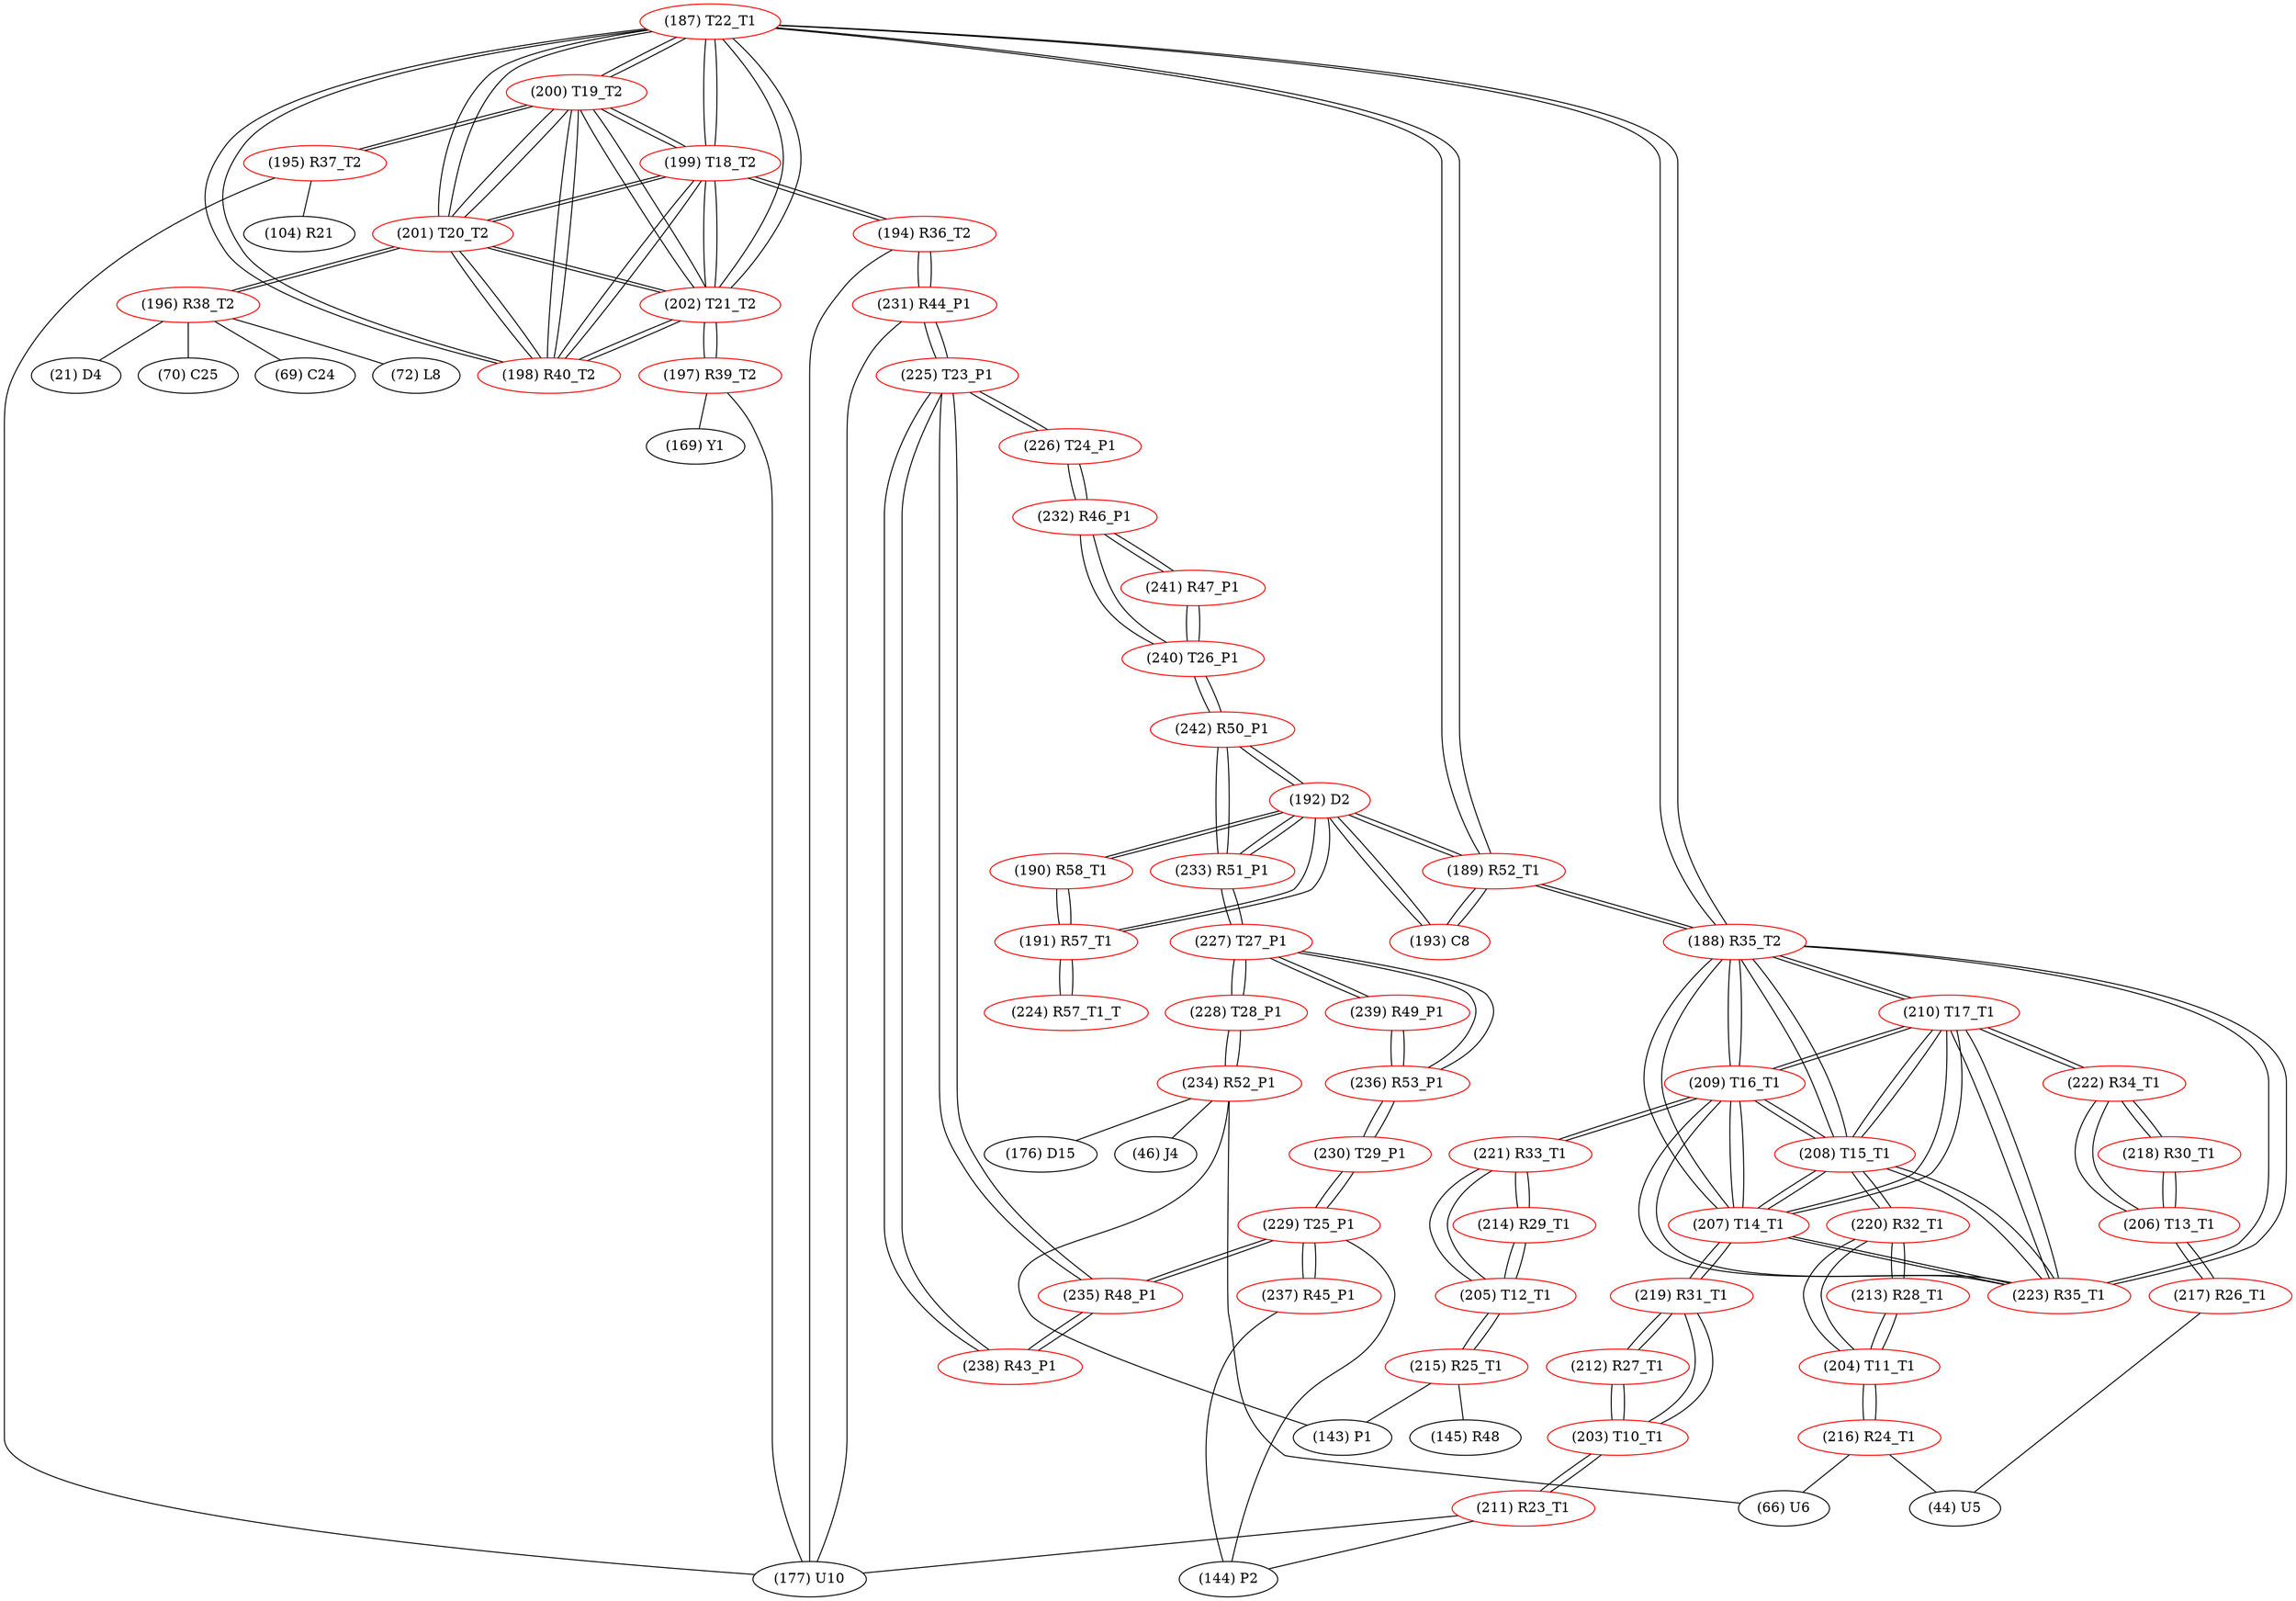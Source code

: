 graph {
	187 [label="(187) T22_T1" color=red]
	200 [label="(200) T19_T2"]
	199 [label="(199) T18_T2"]
	198 [label="(198) R40_T2"]
	202 [label="(202) T21_T2"]
	201 [label="(201) T20_T2"]
	189 [label="(189) R52_T1"]
	188 [label="(188) R35_T2"]
	188 [label="(188) R35_T2" color=red]
	209 [label="(209) T16_T1"]
	208 [label="(208) T15_T1"]
	223 [label="(223) R35_T1"]
	207 [label="(207) T14_T1"]
	210 [label="(210) T17_T1"]
	189 [label="(189) R52_T1"]
	187 [label="(187) T22_T1"]
	189 [label="(189) R52_T1" color=red]
	192 [label="(192) D2"]
	193 [label="(193) C8"]
	188 [label="(188) R35_T2"]
	187 [label="(187) T22_T1"]
	190 [label="(190) R58_T1" color=red]
	191 [label="(191) R57_T1"]
	192 [label="(192) D2"]
	191 [label="(191) R57_T1" color=red]
	190 [label="(190) R58_T1"]
	192 [label="(192) D2"]
	224 [label="(224) R57_T1_T"]
	192 [label="(192) D2" color=red]
	189 [label="(189) R52_T1"]
	193 [label="(193) C8"]
	190 [label="(190) R58_T1"]
	191 [label="(191) R57_T1"]
	233 [label="(233) R51_P1"]
	242 [label="(242) R50_P1"]
	193 [label="(193) C8" color=red]
	192 [label="(192) D2"]
	189 [label="(189) R52_T1"]
	194 [label="(194) R36_T2" color=red]
	177 [label="(177) U10"]
	231 [label="(231) R44_P1"]
	199 [label="(199) T18_T2"]
	195 [label="(195) R37_T2" color=red]
	104 [label="(104) R21"]
	177 [label="(177) U10"]
	200 [label="(200) T19_T2"]
	196 [label="(196) R38_T2" color=red]
	70 [label="(70) C25"]
	69 [label="(69) C24"]
	72 [label="(72) L8"]
	21 [label="(21) D4"]
	201 [label="(201) T20_T2"]
	197 [label="(197) R39_T2" color=red]
	169 [label="(169) Y1"]
	177 [label="(177) U10"]
	202 [label="(202) T21_T2"]
	198 [label="(198) R40_T2" color=red]
	187 [label="(187) T22_T1"]
	200 [label="(200) T19_T2"]
	199 [label="(199) T18_T2"]
	202 [label="(202) T21_T2"]
	201 [label="(201) T20_T2"]
	199 [label="(199) T18_T2" color=red]
	187 [label="(187) T22_T1"]
	200 [label="(200) T19_T2"]
	198 [label="(198) R40_T2"]
	202 [label="(202) T21_T2"]
	201 [label="(201) T20_T2"]
	194 [label="(194) R36_T2"]
	200 [label="(200) T19_T2" color=red]
	187 [label="(187) T22_T1"]
	199 [label="(199) T18_T2"]
	198 [label="(198) R40_T2"]
	202 [label="(202) T21_T2"]
	201 [label="(201) T20_T2"]
	195 [label="(195) R37_T2"]
	201 [label="(201) T20_T2" color=red]
	187 [label="(187) T22_T1"]
	200 [label="(200) T19_T2"]
	199 [label="(199) T18_T2"]
	198 [label="(198) R40_T2"]
	202 [label="(202) T21_T2"]
	196 [label="(196) R38_T2"]
	202 [label="(202) T21_T2" color=red]
	187 [label="(187) T22_T1"]
	200 [label="(200) T19_T2"]
	199 [label="(199) T18_T2"]
	198 [label="(198) R40_T2"]
	201 [label="(201) T20_T2"]
	197 [label="(197) R39_T2"]
	203 [label="(203) T10_T1" color=red]
	211 [label="(211) R23_T1"]
	219 [label="(219) R31_T1"]
	212 [label="(212) R27_T1"]
	204 [label="(204) T11_T1" color=red]
	216 [label="(216) R24_T1"]
	220 [label="(220) R32_T1"]
	213 [label="(213) R28_T1"]
	205 [label="(205) T12_T1" color=red]
	221 [label="(221) R33_T1"]
	214 [label="(214) R29_T1"]
	215 [label="(215) R25_T1"]
	206 [label="(206) T13_T1" color=red]
	218 [label="(218) R30_T1"]
	222 [label="(222) R34_T1"]
	217 [label="(217) R26_T1"]
	207 [label="(207) T14_T1" color=red]
	209 [label="(209) T16_T1"]
	208 [label="(208) T15_T1"]
	223 [label="(223) R35_T1"]
	210 [label="(210) T17_T1"]
	188 [label="(188) R35_T2"]
	219 [label="(219) R31_T1"]
	208 [label="(208) T15_T1" color=red]
	209 [label="(209) T16_T1"]
	223 [label="(223) R35_T1"]
	207 [label="(207) T14_T1"]
	210 [label="(210) T17_T1"]
	188 [label="(188) R35_T2"]
	220 [label="(220) R32_T1"]
	209 [label="(209) T16_T1" color=red]
	208 [label="(208) T15_T1"]
	223 [label="(223) R35_T1"]
	207 [label="(207) T14_T1"]
	210 [label="(210) T17_T1"]
	188 [label="(188) R35_T2"]
	221 [label="(221) R33_T1"]
	210 [label="(210) T17_T1" color=red]
	209 [label="(209) T16_T1"]
	208 [label="(208) T15_T1"]
	223 [label="(223) R35_T1"]
	207 [label="(207) T14_T1"]
	188 [label="(188) R35_T2"]
	222 [label="(222) R34_T1"]
	211 [label="(211) R23_T1" color=red]
	177 [label="(177) U10"]
	144 [label="(144) P2"]
	203 [label="(203) T10_T1"]
	212 [label="(212) R27_T1" color=red]
	203 [label="(203) T10_T1"]
	219 [label="(219) R31_T1"]
	213 [label="(213) R28_T1" color=red]
	220 [label="(220) R32_T1"]
	204 [label="(204) T11_T1"]
	214 [label="(214) R29_T1" color=red]
	221 [label="(221) R33_T1"]
	205 [label="(205) T12_T1"]
	215 [label="(215) R25_T1" color=red]
	145 [label="(145) R48"]
	143 [label="(143) P1"]
	205 [label="(205) T12_T1"]
	216 [label="(216) R24_T1" color=red]
	44 [label="(44) U5"]
	66 [label="(66) U6"]
	204 [label="(204) T11_T1"]
	217 [label="(217) R26_T1" color=red]
	44 [label="(44) U5"]
	206 [label="(206) T13_T1"]
	218 [label="(218) R30_T1" color=red]
	222 [label="(222) R34_T1"]
	206 [label="(206) T13_T1"]
	219 [label="(219) R31_T1" color=red]
	203 [label="(203) T10_T1"]
	212 [label="(212) R27_T1"]
	207 [label="(207) T14_T1"]
	220 [label="(220) R32_T1" color=red]
	208 [label="(208) T15_T1"]
	213 [label="(213) R28_T1"]
	204 [label="(204) T11_T1"]
	221 [label="(221) R33_T1" color=red]
	209 [label="(209) T16_T1"]
	214 [label="(214) R29_T1"]
	205 [label="(205) T12_T1"]
	222 [label="(222) R34_T1" color=red]
	210 [label="(210) T17_T1"]
	218 [label="(218) R30_T1"]
	206 [label="(206) T13_T1"]
	223 [label="(223) R35_T1" color=red]
	209 [label="(209) T16_T1"]
	208 [label="(208) T15_T1"]
	207 [label="(207) T14_T1"]
	210 [label="(210) T17_T1"]
	188 [label="(188) R35_T2"]
	224 [label="(224) R57_T1_T" color=red]
	191 [label="(191) R57_T1"]
	225 [label="(225) T23_P1" color=red]
	235 [label="(235) R48_P1"]
	238 [label="(238) R43_P1"]
	226 [label="(226) T24_P1"]
	231 [label="(231) R44_P1"]
	226 [label="(226) T24_P1" color=red]
	232 [label="(232) R46_P1"]
	225 [label="(225) T23_P1"]
	227 [label="(227) T27_P1" color=red]
	233 [label="(233) R51_P1"]
	228 [label="(228) T28_P1"]
	236 [label="(236) R53_P1"]
	239 [label="(239) R49_P1"]
	228 [label="(228) T28_P1" color=red]
	234 [label="(234) R52_P1"]
	227 [label="(227) T27_P1"]
	229 [label="(229) T25_P1" color=red]
	230 [label="(230) T29_P1"]
	235 [label="(235) R48_P1"]
	237 [label="(237) R45_P1"]
	144 [label="(144) P2"]
	230 [label="(230) T29_P1" color=red]
	229 [label="(229) T25_P1"]
	236 [label="(236) R53_P1"]
	231 [label="(231) R44_P1" color=red]
	177 [label="(177) U10"]
	194 [label="(194) R36_T2"]
	225 [label="(225) T23_P1"]
	232 [label="(232) R46_P1" color=red]
	240 [label="(240) T26_P1"]
	241 [label="(241) R47_P1"]
	226 [label="(226) T24_P1"]
	233 [label="(233) R51_P1" color=red]
	227 [label="(227) T27_P1"]
	242 [label="(242) R50_P1"]
	192 [label="(192) D2"]
	234 [label="(234) R52_P1" color=red]
	176 [label="(176) D15"]
	46 [label="(46) J4"]
	143 [label="(143) P1"]
	66 [label="(66) U6"]
	228 [label="(228) T28_P1"]
	235 [label="(235) R48_P1" color=red]
	229 [label="(229) T25_P1"]
	225 [label="(225) T23_P1"]
	238 [label="(238) R43_P1"]
	236 [label="(236) R53_P1" color=red]
	230 [label="(230) T29_P1"]
	227 [label="(227) T27_P1"]
	239 [label="(239) R49_P1"]
	237 [label="(237) R45_P1" color=red]
	229 [label="(229) T25_P1"]
	144 [label="(144) P2"]
	238 [label="(238) R43_P1" color=red]
	235 [label="(235) R48_P1"]
	225 [label="(225) T23_P1"]
	239 [label="(239) R49_P1" color=red]
	227 [label="(227) T27_P1"]
	236 [label="(236) R53_P1"]
	240 [label="(240) T26_P1" color=red]
	242 [label="(242) R50_P1"]
	232 [label="(232) R46_P1"]
	241 [label="(241) R47_P1"]
	241 [label="(241) R47_P1" color=red]
	240 [label="(240) T26_P1"]
	232 [label="(232) R46_P1"]
	242 [label="(242) R50_P1" color=red]
	240 [label="(240) T26_P1"]
	233 [label="(233) R51_P1"]
	192 [label="(192) D2"]
	187 -- 200
	187 -- 199
	187 -- 198
	187 -- 202
	187 -- 201
	187 -- 189
	187 -- 188
	188 -- 209
	188 -- 208
	188 -- 223
	188 -- 207
	188 -- 210
	188 -- 189
	188 -- 187
	189 -- 192
	189 -- 193
	189 -- 188
	189 -- 187
	190 -- 191
	190 -- 192
	191 -- 190
	191 -- 192
	191 -- 224
	192 -- 189
	192 -- 193
	192 -- 190
	192 -- 191
	192 -- 233
	192 -- 242
	193 -- 192
	193 -- 189
	194 -- 177
	194 -- 231
	194 -- 199
	195 -- 104
	195 -- 177
	195 -- 200
	196 -- 70
	196 -- 69
	196 -- 72
	196 -- 21
	196 -- 201
	197 -- 169
	197 -- 177
	197 -- 202
	198 -- 187
	198 -- 200
	198 -- 199
	198 -- 202
	198 -- 201
	199 -- 187
	199 -- 200
	199 -- 198
	199 -- 202
	199 -- 201
	199 -- 194
	200 -- 187
	200 -- 199
	200 -- 198
	200 -- 202
	200 -- 201
	200 -- 195
	201 -- 187
	201 -- 200
	201 -- 199
	201 -- 198
	201 -- 202
	201 -- 196
	202 -- 187
	202 -- 200
	202 -- 199
	202 -- 198
	202 -- 201
	202 -- 197
	203 -- 211
	203 -- 219
	203 -- 212
	204 -- 216
	204 -- 220
	204 -- 213
	205 -- 221
	205 -- 214
	205 -- 215
	206 -- 218
	206 -- 222
	206 -- 217
	207 -- 209
	207 -- 208
	207 -- 223
	207 -- 210
	207 -- 188
	207 -- 219
	208 -- 209
	208 -- 223
	208 -- 207
	208 -- 210
	208 -- 188
	208 -- 220
	209 -- 208
	209 -- 223
	209 -- 207
	209 -- 210
	209 -- 188
	209 -- 221
	210 -- 209
	210 -- 208
	210 -- 223
	210 -- 207
	210 -- 188
	210 -- 222
	211 -- 177
	211 -- 144
	211 -- 203
	212 -- 203
	212 -- 219
	213 -- 220
	213 -- 204
	214 -- 221
	214 -- 205
	215 -- 145
	215 -- 143
	215 -- 205
	216 -- 44
	216 -- 66
	216 -- 204
	217 -- 44
	217 -- 206
	218 -- 222
	218 -- 206
	219 -- 203
	219 -- 212
	219 -- 207
	220 -- 208
	220 -- 213
	220 -- 204
	221 -- 209
	221 -- 214
	221 -- 205
	222 -- 210
	222 -- 218
	222 -- 206
	223 -- 209
	223 -- 208
	223 -- 207
	223 -- 210
	223 -- 188
	224 -- 191
	225 -- 235
	225 -- 238
	225 -- 226
	225 -- 231
	226 -- 232
	226 -- 225
	227 -- 233
	227 -- 228
	227 -- 236
	227 -- 239
	228 -- 234
	228 -- 227
	229 -- 230
	229 -- 235
	229 -- 237
	229 -- 144
	230 -- 229
	230 -- 236
	231 -- 177
	231 -- 194
	231 -- 225
	232 -- 240
	232 -- 241
	232 -- 226
	233 -- 227
	233 -- 242
	233 -- 192
	234 -- 176
	234 -- 46
	234 -- 143
	234 -- 66
	234 -- 228
	235 -- 229
	235 -- 225
	235 -- 238
	236 -- 230
	236 -- 227
	236 -- 239
	237 -- 229
	237 -- 144
	238 -- 235
	238 -- 225
	239 -- 227
	239 -- 236
	240 -- 242
	240 -- 232
	240 -- 241
	241 -- 240
	241 -- 232
	242 -- 240
	242 -- 233
	242 -- 192
}